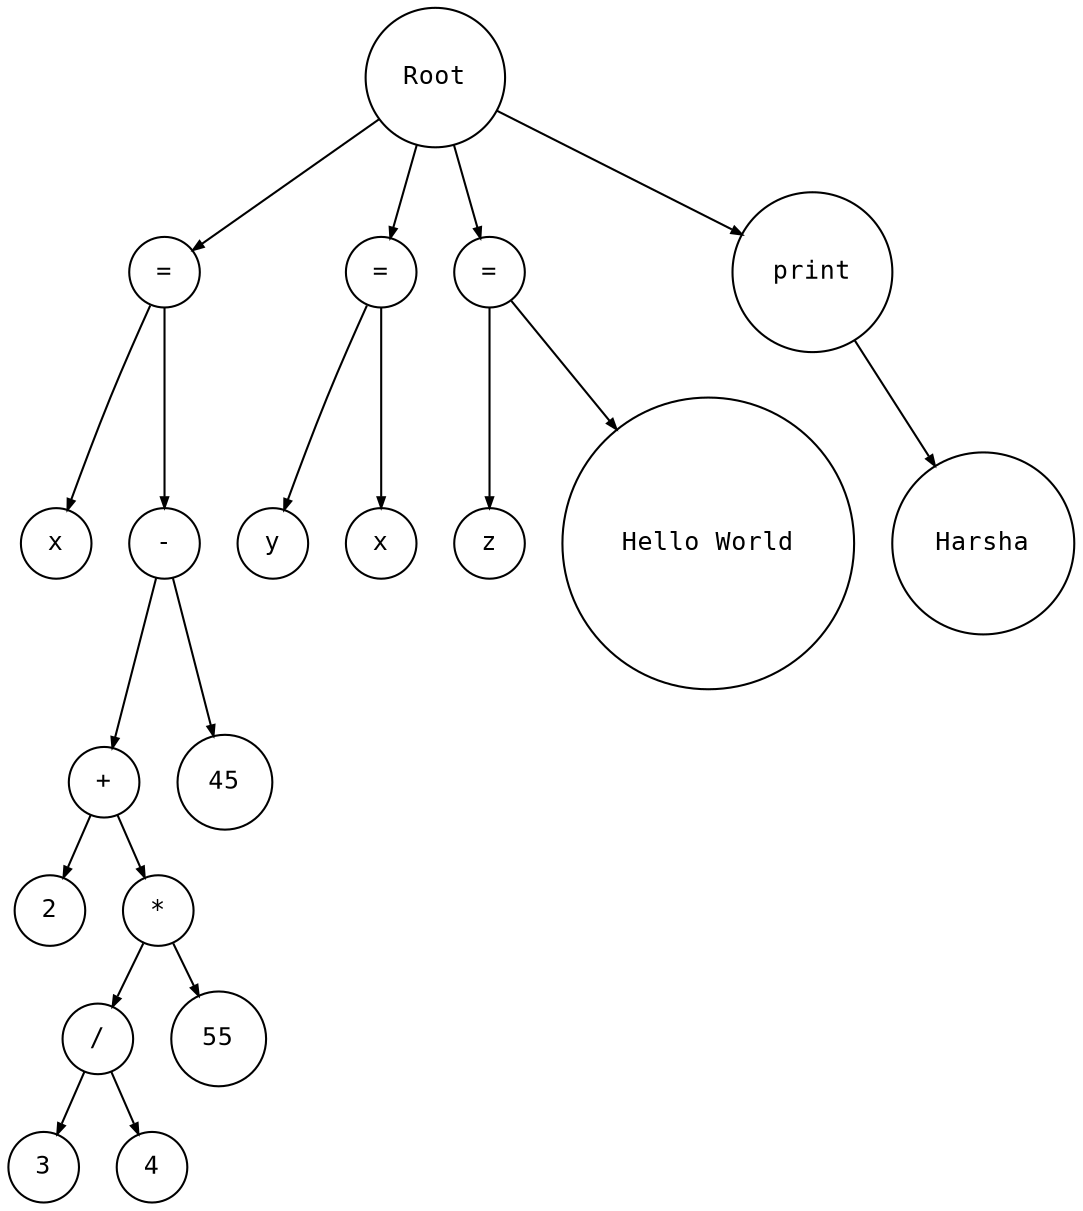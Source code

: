 digraph astgraph {
node [shape=circle, fontsize=12, fontname="Courier", height=.1];
ranksep=.3;
edge [arrowsize=.5]

  node1 [label="Root"]
  node2 [label="="]
  node3 [label="x"]
  node4 [label="-"]
  node5 [label="+"]
  node6 [label="2"]
  node7 [label="*"]
  node8 [label="/"]
  node9 [label="3"]
  node10 [label="4"]
  node8 -> node9
  node8 -> node10
  node11 [label="55"]
  node7 -> node8
  node7 -> node11
  node5 -> node6
  node5 -> node7
  node12 [label="45"]
  node4 -> node5
  node4 -> node12
  node2 -> node3
  node2 -> node4
  node1 -> node2
  node13 [label="="]
  node14 [label="y"]
  node15 [label="x"]
  node13 -> node14
  node13 -> node15
  node1 -> node13
  node16 [label="="]
  node17 [label="z"]
  node18 [label="Hello World"]
  node16 -> node17
  node16 -> node18
  node1 -> node16
  node19 [label="print"]
  node20 [label="Harsha"]
  node19 -> node20
  node1 -> node19
}

